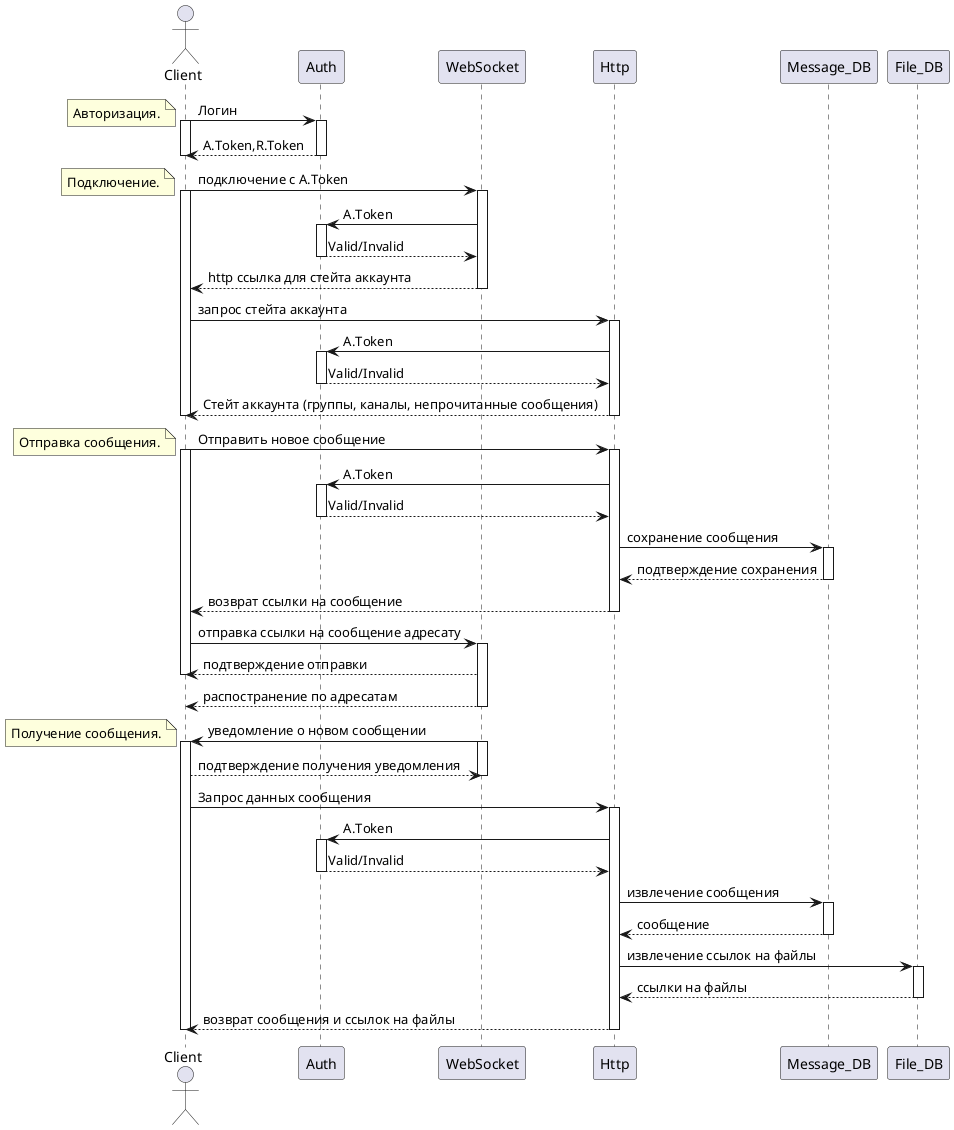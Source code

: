 @startuml chat

actor Client

participant Auth
participant WebSocket
participant Http
participant Message_DB
participant File_DB

' Логин
' autonumber
Client -> Auth: Логин
note left: Авторизация.
activate Client
activate Auth
Client <-- Auth: A.Token,R.Token
deactivate Auth
deactivate Client

' подключение
' autonumber 
Client -> WebSocket: подключение с A.Token
note left: Подключение.
activate Client
activate WebSocket
    WebSocket -> Auth: A.Token
    activate Auth
    WebSocket <-- Auth: Valid/Invalid
    deactivate Auth
Client <-- WebSocket: http ссылка для стейта аккаунта
deactivate WebSocket
Client -> Http: запрос стейта аккаунта
activate Http
    Http -> Auth: A.Token
    activate Auth
    Http <-- Auth: Valid/Invalid
    deactivate Auth
Client <-- Http: Стейт аккаунта (группы, каналы, непрочитанные сообщения)
deactivate Http
deactivate Client

' отправка сообщения
' autonumber
Client -> Http: Отправить новое сообщение
note left: Отправка сообщения.
activate Client
activate Http
    Http -> Auth: A.Token
    activate Auth
    Http <-- Auth: Valid/Invalid
    deactivate Auth
Http -> Message_DB: сохранение сообщения
activate Message_DB
Http <-- Message_DB: подтверждение сохранения
deactivate Message_DB
Client <-- Http: возврат ссылки на сообщение
deactivate Http
Client -> WebSocket: отправка ссылки на сообщение адресату
activate WebSocket
Client <-- WebSocket: подтверждение отправки
deactivate Client
Client <-- WebSocket: распостранение по адресатам
deactivate WebSocket

' получение сообщения
Client <- WebSocket: уведомление о новом сообщении
note left: Получение сообщения.
activate Client
activate WebSocket
Client --> WebSocket: подтверждение получения уведомления
deactivate WebSocket
Client -> Http: Запрос данных сообщения
activate Http
    Http -> Auth: A.Token
    activate Auth
    Http <-- Auth: Valid/Invalid
    deactivate Auth
Http -> Message_DB: извлечение сообщения
activate Message_DB
Http <-- Message_DB: сообщение
deactivate Message_DB
Http -> File_DB: извлечение ссылок на файлы
activate File_DB
Http <-- File_DB: ссылки на файлы
deactivate File_DB
Client <-- Http: возврат сообщения и ссылок на файлы
deactivate Http
deactivate Client

@enduml